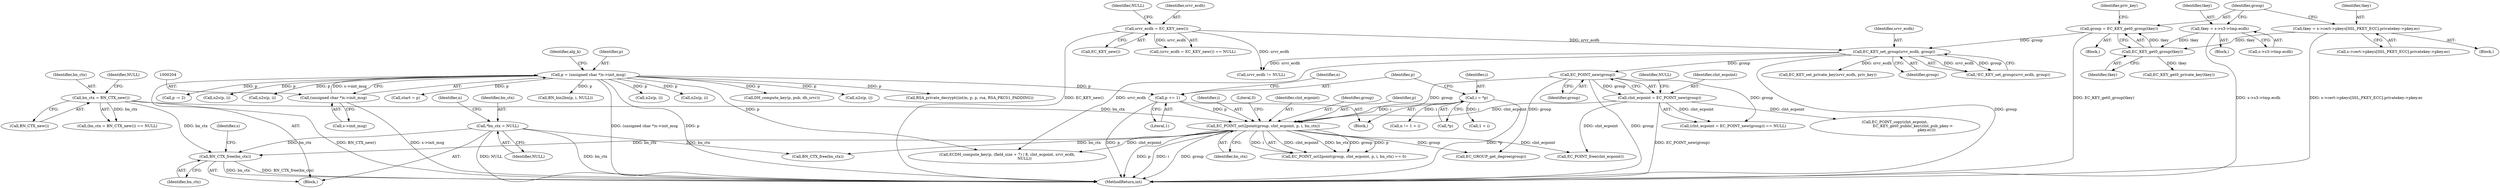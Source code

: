 digraph "0_openssl_3c66a669dfc7b3792f7af0758ea26fe8502ce70c@pointer" {
"1002152" [label="(Call,BN_CTX_free(bn_ctx))"];
"1000181" [label="(Call,*bn_ctx = NULL)"];
"1001410" [label="(Call,bn_ctx = BN_CTX_new())"];
"1001439" [label="(Call,EC_POINT_oct2point(group, clnt_ecpoint, p, i, bn_ctx))"];
"1001337" [label="(Call,EC_POINT_new(group))"];
"1001321" [label="(Call,EC_KEY_set_group(srvr_ecdh, group))"];
"1001268" [label="(Call,srvr_ecdh = EC_KEY_new())"];
"1001310" [label="(Call,group = EC_KEY_get0_group(tkey))"];
"1001312" [label="(Call,EC_KEY_get0_group(tkey))"];
"1001301" [label="(Call,tkey = s->s3->tmp.ecdh)"];
"1001284" [label="(Call,tkey = s->cert->pkeys[SSL_PKEY_ECC].privatekey->pkey.ec)"];
"1001335" [label="(Call,clnt_ecpoint = EC_POINT_new(group))"];
"1001423" [label="(Call,p += 1)"];
"1000201" [label="(Call,p = (unsigned char *)s->init_msg)"];
"1000203" [label="(Call,(unsigned char *)s->init_msg)"];
"1001419" [label="(Call,i = *p)"];
"1001321" [label="(Call,EC_KEY_set_group(srvr_ecdh, group))"];
"1001336" [label="(Identifier,clnt_ecpoint)"];
"1000143" [label="(Block,)"];
"1001425" [label="(Literal,1)"];
"1001445" [label="(Literal,0)"];
"1001566" [label="(Call,n2s(p, i))"];
"1001322" [label="(Identifier,srvr_ecdh)"];
"1002152" [label="(Call,BN_CTX_free(bn_ctx))"];
"1000183" [label="(Identifier,NULL)"];
"1001283" [label="(Block,)"];
"1001301" [label="(Call,tkey = s->s3->tmp.ecdh)"];
"1001334" [label="(Call,(clnt_ecpoint = EC_POINT_new(group)) == NULL)"];
"1001267" [label="(Call,(srvr_ecdh = EC_KEY_new()) == NULL)"];
"1001339" [label="(Identifier,NULL)"];
"1000532" [label="(Call,n2s(p, i))"];
"1001412" [label="(Call,BN_CTX_new())"];
"1001270" [label="(Call,EC_KEY_new())"];
"1000203" [label="(Call,(unsigned char *)s->init_msg)"];
"1001429" [label="(Call,1 + i)"];
"1001323" [label="(Identifier,group)"];
"1001313" [label="(Identifier,tkey)"];
"1001439" [label="(Call,EC_POINT_oct2point(group, clnt_ecpoint, p, i, bn_ctx))"];
"1001300" [label="(Block,)"];
"1000209" [label="(Identifier,alg_k)"];
"1001442" [label="(Identifier,p)"];
"1001420" [label="(Identifier,i)"];
"1001302" [label="(Identifier,tkey)"];
"1001444" [label="(Identifier,bn_ctx)"];
"1001311" [label="(Identifier,group)"];
"1001411" [label="(Identifier,bn_ctx)"];
"1001409" [label="(Call,(bn_ctx = BN_CTX_new()) == NULL)"];
"1001285" [label="(Identifier,tkey)"];
"1000181" [label="(Call,*bn_ctx = NULL)"];
"1000740" [label="(Call,DH_compute_key(p, pub, dh_srvr))"];
"1001428" [label="(Identifier,n)"];
"1001423" [label="(Call,p += 1)"];
"1001303" [label="(Call,s->s3->tmp.ecdh)"];
"1001801" [label="(Call,n2s(p, i))"];
"1000385" [label="(Call,RSA_private_decrypt((int)n, p, p, rsa, RSA_PKCS1_PADDING))"];
"1000575" [label="(Call,p -= 2)"];
"1001320" [label="(Call,!EC_KEY_set_group(srvr_ecdh, group))"];
"1001443" [label="(Identifier,i)"];
"1001462" [label="(Call,EC_GROUP_get_degree(group))"];
"1001475" [label="(Call,ECDH_compute_key(p, (field_size + 7) / 8, clnt_ecpoint, srvr_ecdh,\n                             NULL))"];
"1001441" [label="(Identifier,clnt_ecpoint)"];
"1001254" [label="(Block,)"];
"1000847" [label="(Call,n2s(p, i))"];
"1001424" [label="(Identifier,p)"];
"1001316" [label="(Call,EC_KEY_get0_private_key(tkey))"];
"1001440" [label="(Identifier,group)"];
"1001500" [label="(Call,BN_CTX_free(bn_ctx))"];
"1001310" [label="(Call,group = EC_KEY_get0_group(tkey))"];
"1001271" [label="(Identifier,NULL)"];
"1000185" [label="(Identifier,n)"];
"1000182" [label="(Identifier,bn_ctx)"];
"1000330" [label="(Call,n2s(p, i))"];
"1001407" [label="(Block,)"];
"1002144" [label="(Call,EC_POINT_free(clnt_ecpoint))"];
"1000202" [label="(Identifier,p)"];
"1000201" [label="(Call,p = (unsigned char *)s->init_msg)"];
"1001413" [label="(Identifier,NULL)"];
"1001312" [label="(Call,EC_KEY_get0_group(tkey))"];
"1001284" [label="(Call,tkey = s->cert->pkeys[SSL_PKEY_ECC].privatekey->pkey.ec)"];
"1001268" [label="(Call,srvr_ecdh = EC_KEY_new())"];
"1000205" [label="(Call,s->init_msg)"];
"1001286" [label="(Call,s->cert->pkeys[SSL_PKEY_ECC].privatekey->pkey.ec)"];
"1002147" [label="(Call,srvr_ecdh != NULL)"];
"1001325" [label="(Call,EC_KEY_set_private_key(srvr_ecdh, priv_key))"];
"1001337" [label="(Call,EC_POINT_new(group))"];
"1001389" [label="(Call,EC_POINT_copy(clnt_ecpoint,\n                              EC_KEY_get0_public_key(clnt_pub_pkey->\n                                                     pkey.ec)))"];
"1001315" [label="(Identifier,priv_key)"];
"1001410" [label="(Call,bn_ctx = BN_CTX_new())"];
"1002153" [label="(Identifier,bn_ctx)"];
"1002162" [label="(MethodReturn,int)"];
"1001419" [label="(Call,i = *p)"];
"1001421" [label="(Call,*p)"];
"1001427" [label="(Call,n != 1 + i)"];
"1001338" [label="(Identifier,group)"];
"1001438" [label="(Call,EC_POINT_oct2point(group, clnt_ecpoint, p, i, bn_ctx) == 0)"];
"1002055" [label="(Call,start = p)"];
"1000725" [label="(Call,BN_bin2bn(p, i, NULL))"];
"1001269" [label="(Identifier,srvr_ecdh)"];
"1001335" [label="(Call,clnt_ecpoint = EC_POINT_new(group))"];
"1002156" [label="(Identifier,s)"];
"1002152" -> "1000143"  [label="AST: "];
"1002152" -> "1002153"  [label="CFG: "];
"1002153" -> "1002152"  [label="AST: "];
"1002156" -> "1002152"  [label="CFG: "];
"1002152" -> "1002162"  [label="DDG: BN_CTX_free(bn_ctx)"];
"1002152" -> "1002162"  [label="DDG: bn_ctx"];
"1000181" -> "1002152"  [label="DDG: bn_ctx"];
"1001410" -> "1002152"  [label="DDG: bn_ctx"];
"1001439" -> "1002152"  [label="DDG: bn_ctx"];
"1000181" -> "1000143"  [label="AST: "];
"1000181" -> "1000183"  [label="CFG: "];
"1000182" -> "1000181"  [label="AST: "];
"1000183" -> "1000181"  [label="AST: "];
"1000185" -> "1000181"  [label="CFG: "];
"1000181" -> "1002162"  [label="DDG: bn_ctx"];
"1000181" -> "1002162"  [label="DDG: NULL"];
"1000181" -> "1001500"  [label="DDG: bn_ctx"];
"1001410" -> "1001409"  [label="AST: "];
"1001410" -> "1001412"  [label="CFG: "];
"1001411" -> "1001410"  [label="AST: "];
"1001412" -> "1001410"  [label="AST: "];
"1001413" -> "1001410"  [label="CFG: "];
"1001410" -> "1002162"  [label="DDG: BN_CTX_new()"];
"1001410" -> "1001409"  [label="DDG: bn_ctx"];
"1001410" -> "1001439"  [label="DDG: bn_ctx"];
"1001439" -> "1001438"  [label="AST: "];
"1001439" -> "1001444"  [label="CFG: "];
"1001440" -> "1001439"  [label="AST: "];
"1001441" -> "1001439"  [label="AST: "];
"1001442" -> "1001439"  [label="AST: "];
"1001443" -> "1001439"  [label="AST: "];
"1001444" -> "1001439"  [label="AST: "];
"1001445" -> "1001439"  [label="CFG: "];
"1001439" -> "1002162"  [label="DDG: group"];
"1001439" -> "1002162"  [label="DDG: p"];
"1001439" -> "1002162"  [label="DDG: i"];
"1001439" -> "1001438"  [label="DDG: clnt_ecpoint"];
"1001439" -> "1001438"  [label="DDG: bn_ctx"];
"1001439" -> "1001438"  [label="DDG: group"];
"1001439" -> "1001438"  [label="DDG: p"];
"1001439" -> "1001438"  [label="DDG: i"];
"1001337" -> "1001439"  [label="DDG: group"];
"1001335" -> "1001439"  [label="DDG: clnt_ecpoint"];
"1001423" -> "1001439"  [label="DDG: p"];
"1001419" -> "1001439"  [label="DDG: i"];
"1001439" -> "1001462"  [label="DDG: group"];
"1001439" -> "1001475"  [label="DDG: clnt_ecpoint"];
"1001439" -> "1001500"  [label="DDG: bn_ctx"];
"1001439" -> "1002144"  [label="DDG: clnt_ecpoint"];
"1001337" -> "1001335"  [label="AST: "];
"1001337" -> "1001338"  [label="CFG: "];
"1001338" -> "1001337"  [label="AST: "];
"1001335" -> "1001337"  [label="CFG: "];
"1001337" -> "1002162"  [label="DDG: group"];
"1001337" -> "1001334"  [label="DDG: group"];
"1001337" -> "1001335"  [label="DDG: group"];
"1001321" -> "1001337"  [label="DDG: group"];
"1001337" -> "1001462"  [label="DDG: group"];
"1001321" -> "1001320"  [label="AST: "];
"1001321" -> "1001323"  [label="CFG: "];
"1001322" -> "1001321"  [label="AST: "];
"1001323" -> "1001321"  [label="AST: "];
"1001320" -> "1001321"  [label="CFG: "];
"1001321" -> "1002162"  [label="DDG: group"];
"1001321" -> "1001320"  [label="DDG: srvr_ecdh"];
"1001321" -> "1001320"  [label="DDG: group"];
"1001268" -> "1001321"  [label="DDG: srvr_ecdh"];
"1001310" -> "1001321"  [label="DDG: group"];
"1001321" -> "1001325"  [label="DDG: srvr_ecdh"];
"1001321" -> "1001475"  [label="DDG: srvr_ecdh"];
"1001321" -> "1002147"  [label="DDG: srvr_ecdh"];
"1001268" -> "1001267"  [label="AST: "];
"1001268" -> "1001270"  [label="CFG: "];
"1001269" -> "1001268"  [label="AST: "];
"1001270" -> "1001268"  [label="AST: "];
"1001271" -> "1001268"  [label="CFG: "];
"1001268" -> "1002162"  [label="DDG: EC_KEY_new()"];
"1001268" -> "1001267"  [label="DDG: srvr_ecdh"];
"1001268" -> "1002147"  [label="DDG: srvr_ecdh"];
"1001310" -> "1001254"  [label="AST: "];
"1001310" -> "1001312"  [label="CFG: "];
"1001311" -> "1001310"  [label="AST: "];
"1001312" -> "1001310"  [label="AST: "];
"1001315" -> "1001310"  [label="CFG: "];
"1001310" -> "1002162"  [label="DDG: EC_KEY_get0_group(tkey)"];
"1001312" -> "1001310"  [label="DDG: tkey"];
"1001312" -> "1001313"  [label="CFG: "];
"1001313" -> "1001312"  [label="AST: "];
"1001301" -> "1001312"  [label="DDG: tkey"];
"1001284" -> "1001312"  [label="DDG: tkey"];
"1001312" -> "1001316"  [label="DDG: tkey"];
"1001301" -> "1001300"  [label="AST: "];
"1001301" -> "1001303"  [label="CFG: "];
"1001302" -> "1001301"  [label="AST: "];
"1001303" -> "1001301"  [label="AST: "];
"1001311" -> "1001301"  [label="CFG: "];
"1001301" -> "1002162"  [label="DDG: s->s3->tmp.ecdh"];
"1001284" -> "1001283"  [label="AST: "];
"1001284" -> "1001286"  [label="CFG: "];
"1001285" -> "1001284"  [label="AST: "];
"1001286" -> "1001284"  [label="AST: "];
"1001311" -> "1001284"  [label="CFG: "];
"1001284" -> "1002162"  [label="DDG: s->cert->pkeys[SSL_PKEY_ECC].privatekey->pkey.ec"];
"1001335" -> "1001334"  [label="AST: "];
"1001336" -> "1001335"  [label="AST: "];
"1001339" -> "1001335"  [label="CFG: "];
"1001335" -> "1002162"  [label="DDG: EC_POINT_new(group)"];
"1001335" -> "1001334"  [label="DDG: clnt_ecpoint"];
"1001335" -> "1001389"  [label="DDG: clnt_ecpoint"];
"1001335" -> "1002144"  [label="DDG: clnt_ecpoint"];
"1001423" -> "1001407"  [label="AST: "];
"1001423" -> "1001425"  [label="CFG: "];
"1001424" -> "1001423"  [label="AST: "];
"1001425" -> "1001423"  [label="AST: "];
"1001428" -> "1001423"  [label="CFG: "];
"1001423" -> "1002162"  [label="DDG: p"];
"1000201" -> "1001423"  [label="DDG: p"];
"1000201" -> "1000143"  [label="AST: "];
"1000201" -> "1000203"  [label="CFG: "];
"1000202" -> "1000201"  [label="AST: "];
"1000203" -> "1000201"  [label="AST: "];
"1000209" -> "1000201"  [label="CFG: "];
"1000201" -> "1002162"  [label="DDG: (unsigned char *)s->init_msg"];
"1000201" -> "1002162"  [label="DDG: p"];
"1000203" -> "1000201"  [label="DDG: s->init_msg"];
"1000201" -> "1000330"  [label="DDG: p"];
"1000201" -> "1000385"  [label="DDG: p"];
"1000201" -> "1000532"  [label="DDG: p"];
"1000201" -> "1000575"  [label="DDG: p"];
"1000201" -> "1000725"  [label="DDG: p"];
"1000201" -> "1000740"  [label="DDG: p"];
"1000201" -> "1000847"  [label="DDG: p"];
"1000201" -> "1001475"  [label="DDG: p"];
"1000201" -> "1001566"  [label="DDG: p"];
"1000201" -> "1001801"  [label="DDG: p"];
"1000201" -> "1002055"  [label="DDG: p"];
"1000203" -> "1000205"  [label="CFG: "];
"1000204" -> "1000203"  [label="AST: "];
"1000205" -> "1000203"  [label="AST: "];
"1000203" -> "1002162"  [label="DDG: s->init_msg"];
"1001419" -> "1001407"  [label="AST: "];
"1001419" -> "1001421"  [label="CFG: "];
"1001420" -> "1001419"  [label="AST: "];
"1001421" -> "1001419"  [label="AST: "];
"1001424" -> "1001419"  [label="CFG: "];
"1001419" -> "1002162"  [label="DDG: *p"];
"1001419" -> "1001427"  [label="DDG: i"];
"1001419" -> "1001429"  [label="DDG: i"];
}
